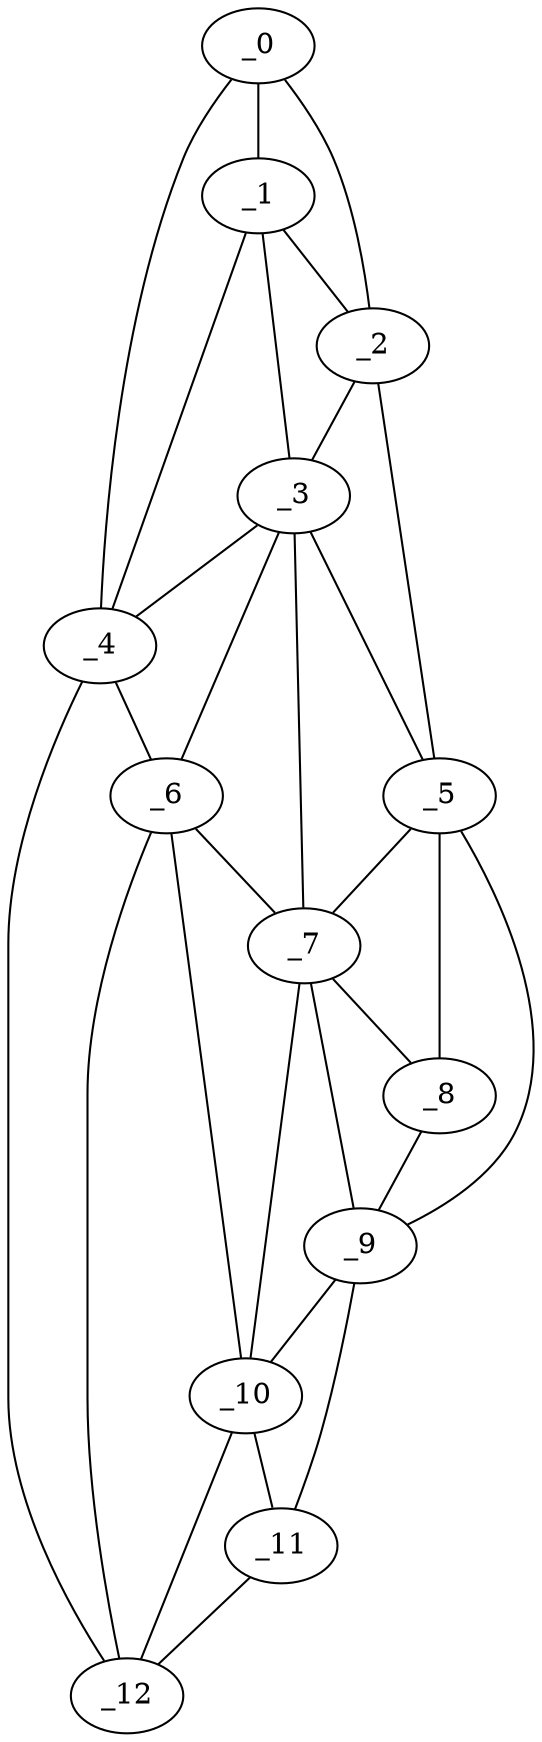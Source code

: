 graph "obj34__70.gxl" {
	_0	 [x=40,
		y=34];
	_1	 [x=47,
		y=40];
	_0 -- _1	 [valence=2];
	_2	 [x=51,
		y=29];
	_0 -- _2	 [valence=1];
	_4	 [x=67,
		y=76];
	_0 -- _4	 [valence=1];
	_1 -- _2	 [valence=1];
	_3	 [x=59,
		y=39];
	_1 -- _3	 [valence=2];
	_1 -- _4	 [valence=1];
	_2 -- _3	 [valence=2];
	_5	 [x=75,
		y=30];
	_2 -- _5	 [valence=1];
	_3 -- _4	 [valence=2];
	_3 -- _5	 [valence=2];
	_6	 [x=77,
		y=70];
	_3 -- _6	 [valence=2];
	_7	 [x=81,
		y=37];
	_3 -- _7	 [valence=2];
	_4 -- _6	 [valence=2];
	_12	 [x=124,
		y=75];
	_4 -- _12	 [valence=1];
	_5 -- _7	 [valence=2];
	_8	 [x=86,
		y=35];
	_5 -- _8	 [valence=1];
	_9	 [x=91,
		y=36];
	_5 -- _9	 [valence=1];
	_6 -- _7	 [valence=2];
	_10	 [x=93,
		y=54];
	_6 -- _10	 [valence=1];
	_6 -- _12	 [valence=2];
	_7 -- _8	 [valence=2];
	_7 -- _9	 [valence=2];
	_7 -- _10	 [valence=2];
	_8 -- _9	 [valence=2];
	_9 -- _10	 [valence=1];
	_11	 [x=124,
		y=67];
	_9 -- _11	 [valence=1];
	_10 -- _11	 [valence=2];
	_10 -- _12	 [valence=1];
	_11 -- _12	 [valence=1];
}
